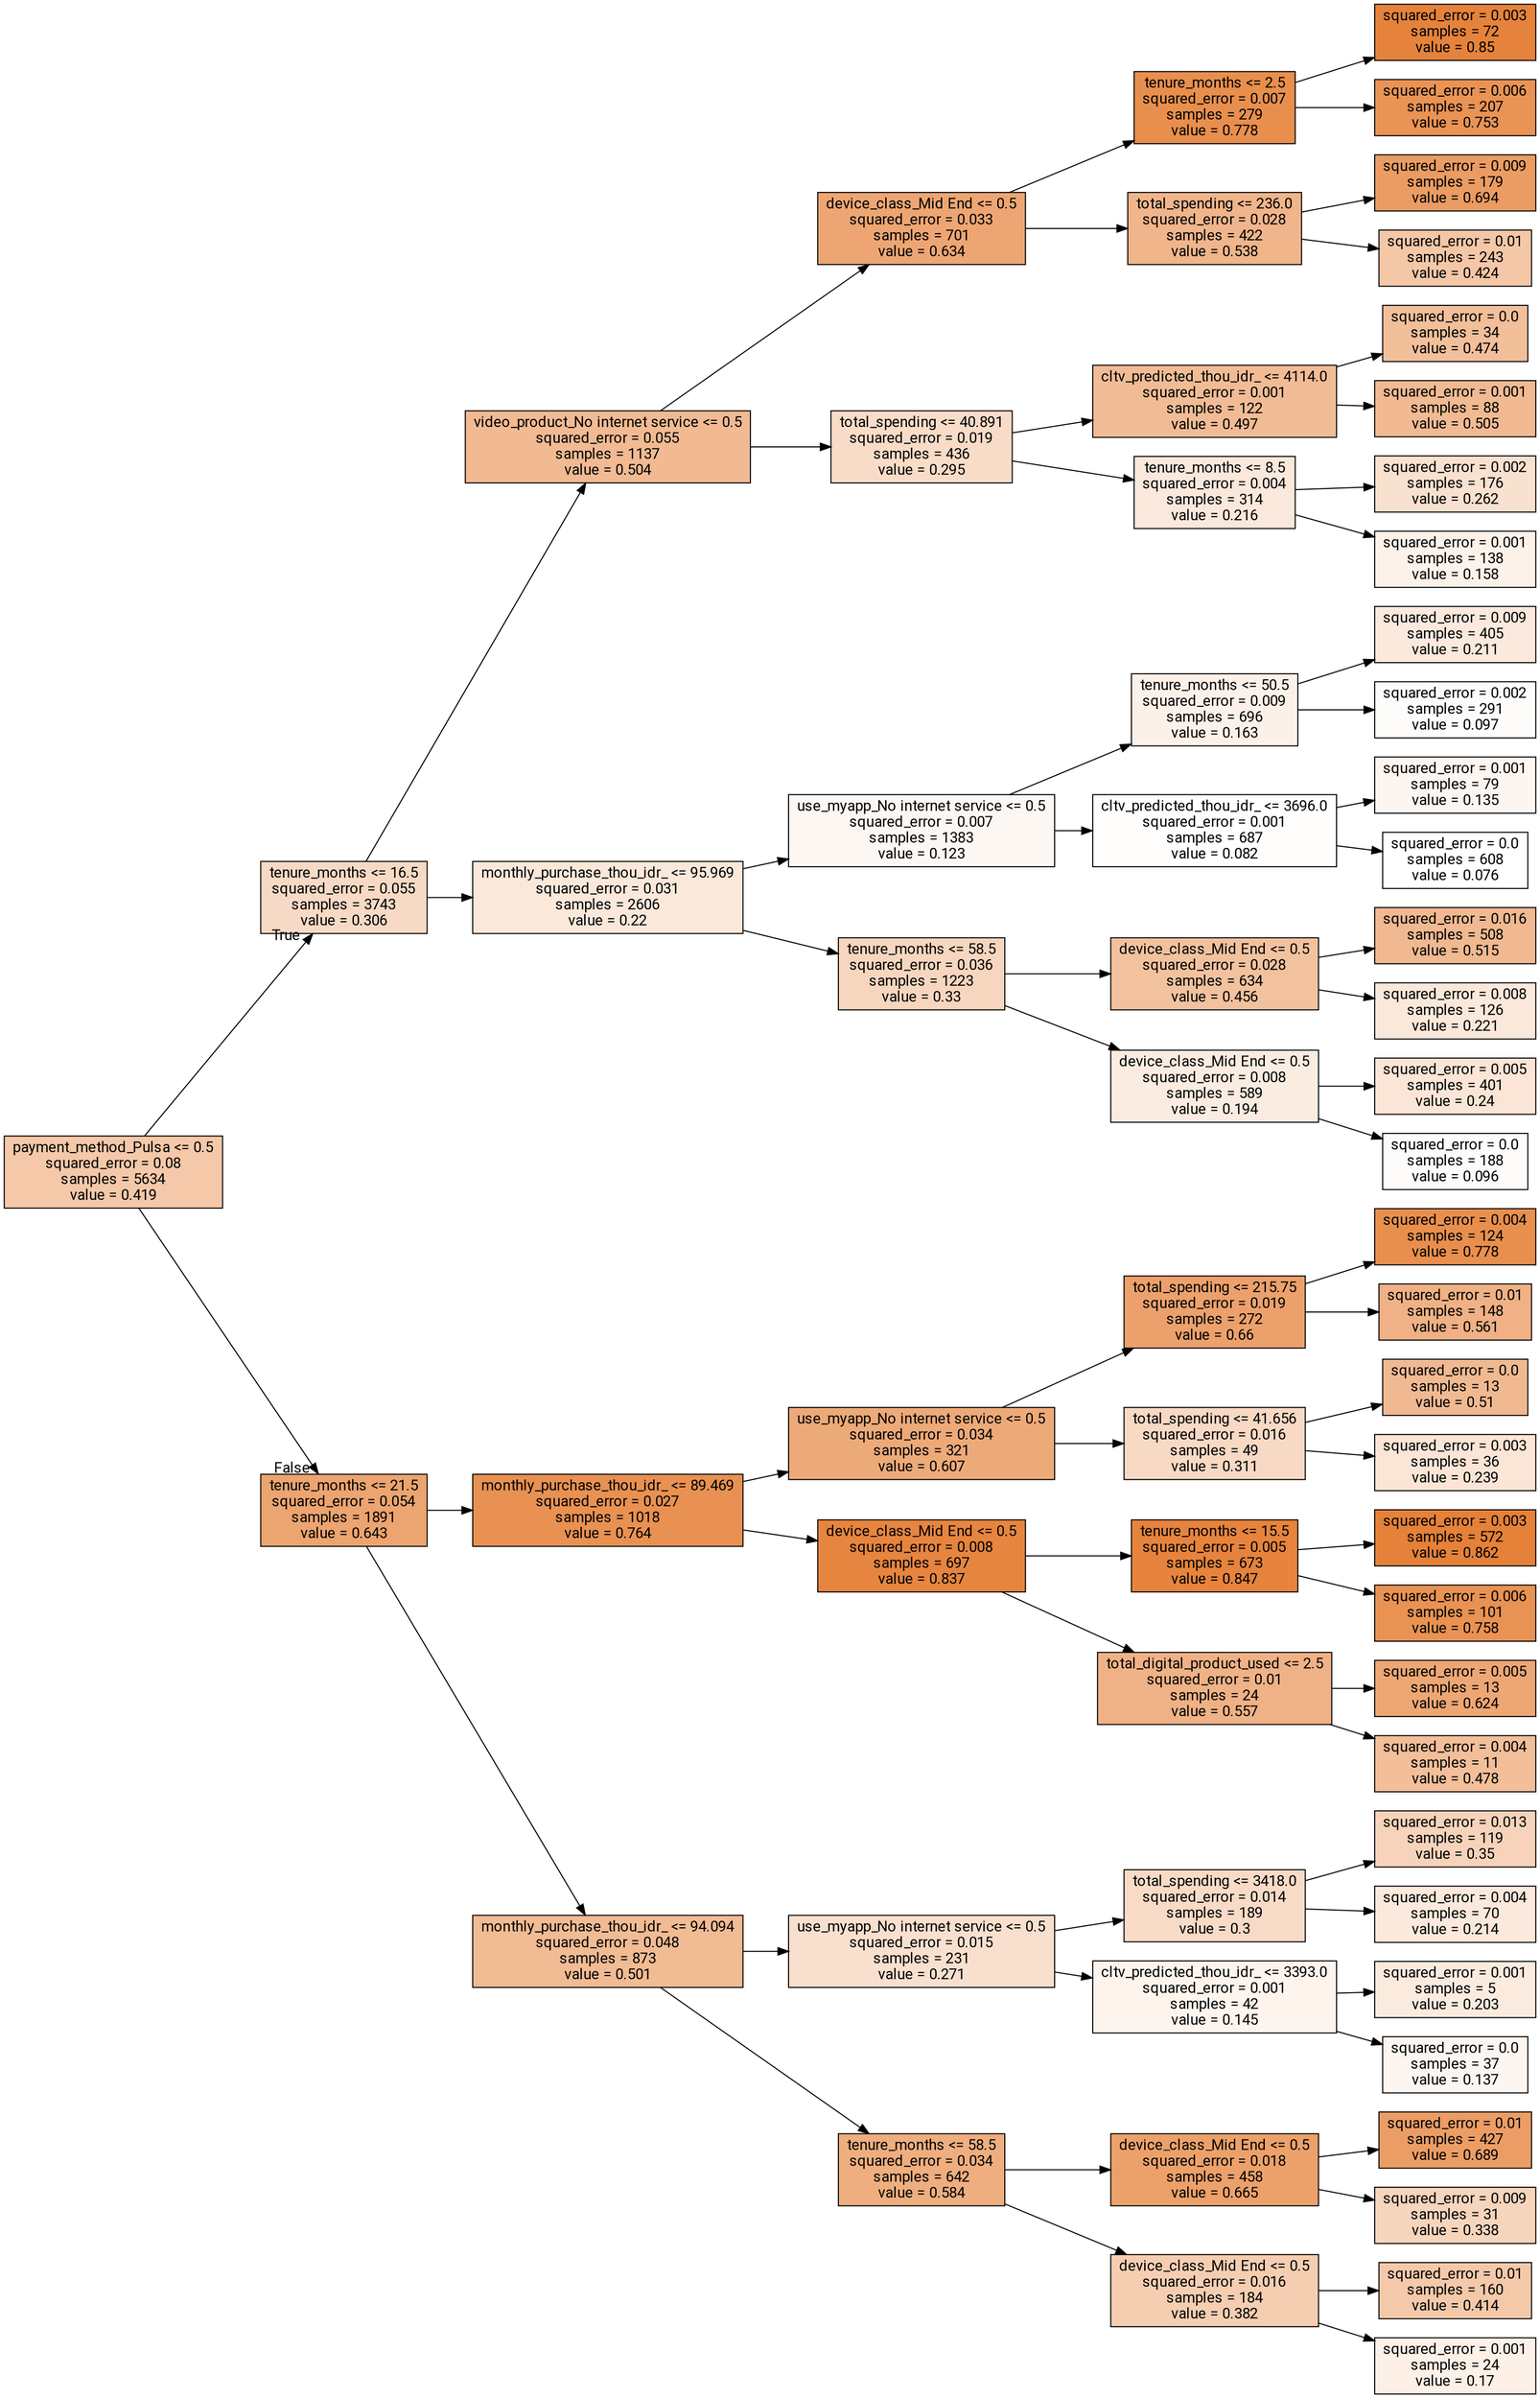 digraph Tree {
node [shape=box, style="filled", color="black", fontname="Roboto Condensed"] ;
edge [fontname="Roboto Condensed"] ;
rankdir=LR ;
0 [label="payment_method_Pulsa <= 0.5\nsquared_error = 0.08\nsamples = 5634\nvalue = 0.419", fillcolor="#f4c8a9"] ;
1 [label="tenure_months <= 16.5\nsquared_error = 0.055\nsamples = 3743\nvalue = 0.306", fillcolor="#f7dac5"] ;
0 -> 1 [labeldistance=2.5, labelangle=-45, headlabel="True"] ;
2 [label="video_product_No internet service <= 0.5\nsquared_error = 0.055\nsamples = 1137\nvalue = 0.504", fillcolor="#f1ba93"] ;
1 -> 2 ;
3 [label="device_class_Mid End <= 0.5\nsquared_error = 0.033\nsamples = 701\nvalue = 0.634", fillcolor="#eda673"] ;
2 -> 3 ;
4 [label="tenure_months <= 2.5\nsquared_error = 0.007\nsamples = 279\nvalue = 0.778", fillcolor="#e88f4e"] ;
3 -> 4 ;
5 [label="squared_error = 0.003\nsamples = 72\nvalue = 0.85", fillcolor="#e5833c"] ;
4 -> 5 ;
6 [label="squared_error = 0.006\nsamples = 207\nvalue = 0.753", fillcolor="#e99355"] ;
4 -> 6 ;
7 [label="total_spending <= 236.0\nsquared_error = 0.028\nsamples = 422\nvalue = 0.538", fillcolor="#f0b58b"] ;
3 -> 7 ;
8 [label="squared_error = 0.009\nsamples = 179\nvalue = 0.694", fillcolor="#eb9c63"] ;
7 -> 8 ;
9 [label="squared_error = 0.01\nsamples = 243\nvalue = 0.424", fillcolor="#f4c7a7"] ;
7 -> 9 ;
10 [label="total_spending <= 40.891\nsquared_error = 0.019\nsamples = 436\nvalue = 0.295", fillcolor="#f8dcc8"] ;
2 -> 10 ;
11 [label="cltv_predicted_thou_idr_ <= 4114.0\nsquared_error = 0.001\nsamples = 122\nvalue = 0.497", fillcolor="#f1bc95"] ;
10 -> 11 ;
12 [label="squared_error = 0.0\nsamples = 34\nvalue = 0.474", fillcolor="#f2bf9b"] ;
11 -> 12 ;
13 [label="squared_error = 0.001\nsamples = 88\nvalue = 0.505", fillcolor="#f1ba93"] ;
11 -> 13 ;
14 [label="tenure_months <= 8.5\nsquared_error = 0.004\nsamples = 314\nvalue = 0.216", fillcolor="#fae8dc"] ;
10 -> 14 ;
15 [label="squared_error = 0.002\nsamples = 176\nvalue = 0.262", fillcolor="#f9e1d0"] ;
14 -> 15 ;
16 [label="squared_error = 0.001\nsamples = 138\nvalue = 0.158", fillcolor="#fcf2ea"] ;
14 -> 16 ;
17 [label="monthly_purchase_thou_idr_ <= 95.969\nsquared_error = 0.031\nsamples = 2606\nvalue = 0.22", fillcolor="#fae8db"] ;
1 -> 17 ;
18 [label="use_myapp_No internet service <= 0.5\nsquared_error = 0.007\nsamples = 1383\nvalue = 0.123", fillcolor="#fdf7f3"] ;
17 -> 18 ;
19 [label="tenure_months <= 50.5\nsquared_error = 0.009\nsamples = 696\nvalue = 0.163", fillcolor="#fcf1e9"] ;
18 -> 19 ;
20 [label="squared_error = 0.009\nsamples = 405\nvalue = 0.211", fillcolor="#fbe9dd"] ;
19 -> 20 ;
21 [label="squared_error = 0.002\nsamples = 291\nvalue = 0.097", fillcolor="#fefcfa"] ;
19 -> 21 ;
22 [label="cltv_predicted_thou_idr_ <= 3696.0\nsquared_error = 0.001\nsamples = 687\nvalue = 0.082", fillcolor="#fffefd"] ;
18 -> 22 ;
23 [label="squared_error = 0.001\nsamples = 79\nvalue = 0.135", fillcolor="#fdf5f0"] ;
22 -> 23 ;
24 [label="squared_error = 0.0\nsamples = 608\nvalue = 0.076", fillcolor="#ffffff"] ;
22 -> 24 ;
25 [label="tenure_months <= 58.5\nsquared_error = 0.036\nsamples = 1223\nvalue = 0.33", fillcolor="#f7d6bf"] ;
17 -> 25 ;
26 [label="device_class_Mid End <= 0.5\nsquared_error = 0.028\nsamples = 634\nvalue = 0.456", fillcolor="#f2c29f"] ;
25 -> 26 ;
27 [label="squared_error = 0.016\nsamples = 508\nvalue = 0.515", fillcolor="#f0b991"] ;
26 -> 27 ;
28 [label="squared_error = 0.008\nsamples = 126\nvalue = 0.221", fillcolor="#fae8da"] ;
26 -> 28 ;
29 [label="device_class_Mid End <= 0.5\nsquared_error = 0.008\nsamples = 589\nvalue = 0.194", fillcolor="#fbece1"] ;
25 -> 29 ;
30 [label="squared_error = 0.005\nsamples = 401\nvalue = 0.24", fillcolor="#fae5d6"] ;
29 -> 30 ;
31 [label="squared_error = 0.0\nsamples = 188\nvalue = 0.096", fillcolor="#fefcfa"] ;
29 -> 31 ;
32 [label="tenure_months <= 21.5\nsquared_error = 0.054\nsamples = 1891\nvalue = 0.643", fillcolor="#eca470"] ;
0 -> 32 [labeldistance=2.5, labelangle=45, headlabel="False"] ;
33 [label="monthly_purchase_thou_idr_ <= 89.469\nsquared_error = 0.027\nsamples = 1018\nvalue = 0.764", fillcolor="#e89152"] ;
32 -> 33 ;
34 [label="use_myapp_No internet service <= 0.5\nsquared_error = 0.034\nsamples = 321\nvalue = 0.607", fillcolor="#edaa79"] ;
33 -> 34 ;
35 [label="total_spending <= 215.75\nsquared_error = 0.019\nsamples = 272\nvalue = 0.66", fillcolor="#eca16c"] ;
34 -> 35 ;
36 [label="squared_error = 0.004\nsamples = 124\nvalue = 0.778", fillcolor="#e88f4e"] ;
35 -> 36 ;
37 [label="squared_error = 0.01\nsamples = 148\nvalue = 0.561", fillcolor="#efb185"] ;
35 -> 37 ;
38 [label="total_spending <= 41.656\nsquared_error = 0.016\nsamples = 49\nvalue = 0.311", fillcolor="#f7d9c4"] ;
34 -> 38 ;
39 [label="squared_error = 0.0\nsamples = 13\nvalue = 0.51", fillcolor="#f1b992"] ;
38 -> 39 ;
40 [label="squared_error = 0.003\nsamples = 36\nvalue = 0.239", fillcolor="#fae5d6"] ;
38 -> 40 ;
41 [label="device_class_Mid End <= 0.5\nsquared_error = 0.008\nsamples = 697\nvalue = 0.837", fillcolor="#e6853f"] ;
33 -> 41 ;
42 [label="tenure_months <= 15.5\nsquared_error = 0.005\nsamples = 673\nvalue = 0.847", fillcolor="#e6843d"] ;
41 -> 42 ;
43 [label="squared_error = 0.003\nsamples = 572\nvalue = 0.862", fillcolor="#e58139"] ;
42 -> 43 ;
44 [label="squared_error = 0.006\nsamples = 101\nvalue = 0.758", fillcolor="#e89253"] ;
42 -> 44 ;
45 [label="total_digital_product_used <= 2.5\nsquared_error = 0.01\nsamples = 24\nvalue = 0.557", fillcolor="#efb286"] ;
41 -> 45 ;
46 [label="squared_error = 0.005\nsamples = 13\nvalue = 0.624", fillcolor="#eda775"] ;
45 -> 46 ;
47 [label="squared_error = 0.004\nsamples = 11\nvalue = 0.478", fillcolor="#f2bf9a"] ;
45 -> 47 ;
48 [label="monthly_purchase_thou_idr_ <= 94.094\nsquared_error = 0.048\nsamples = 873\nvalue = 0.501", fillcolor="#f1bb94"] ;
32 -> 48 ;
49 [label="use_myapp_No internet service <= 0.5\nsquared_error = 0.015\nsamples = 231\nvalue = 0.271", fillcolor="#f9e0ce"] ;
48 -> 49 ;
50 [label="total_spending <= 3418.0\nsquared_error = 0.014\nsamples = 189\nvalue = 0.3", fillcolor="#f8dbc7"] ;
49 -> 50 ;
51 [label="squared_error = 0.013\nsamples = 119\nvalue = 0.35", fillcolor="#f6d3ba"] ;
50 -> 51 ;
52 [label="squared_error = 0.004\nsamples = 70\nvalue = 0.214", fillcolor="#fae9dc"] ;
50 -> 52 ;
53 [label="cltv_predicted_thou_idr_ <= 3393.0\nsquared_error = 0.001\nsamples = 42\nvalue = 0.145", fillcolor="#fdf4ee"] ;
49 -> 53 ;
54 [label="squared_error = 0.001\nsamples = 5\nvalue = 0.203", fillcolor="#fbebdf"] ;
53 -> 54 ;
55 [label="squared_error = 0.0\nsamples = 37\nvalue = 0.137", fillcolor="#fdf5f0"] ;
53 -> 55 ;
56 [label="tenure_months <= 58.5\nsquared_error = 0.034\nsamples = 642\nvalue = 0.584", fillcolor="#eeae7f"] ;
48 -> 56 ;
57 [label="device_class_Mid End <= 0.5\nsquared_error = 0.018\nsamples = 458\nvalue = 0.665", fillcolor="#eca16b"] ;
56 -> 57 ;
58 [label="squared_error = 0.01\nsamples = 427\nvalue = 0.689", fillcolor="#eb9d65"] ;
57 -> 58 ;
59 [label="squared_error = 0.009\nsamples = 31\nvalue = 0.338", fillcolor="#f6d5bd"] ;
57 -> 59 ;
60 [label="device_class_Mid End <= 0.5\nsquared_error = 0.016\nsamples = 184\nvalue = 0.382", fillcolor="#f5ceb2"] ;
56 -> 60 ;
61 [label="squared_error = 0.01\nsamples = 160\nvalue = 0.414", fillcolor="#f4c9aa"] ;
60 -> 61 ;
62 [label="squared_error = 0.001\nsamples = 24\nvalue = 0.17", fillcolor="#fcf0e7"] ;
60 -> 62 ;
}